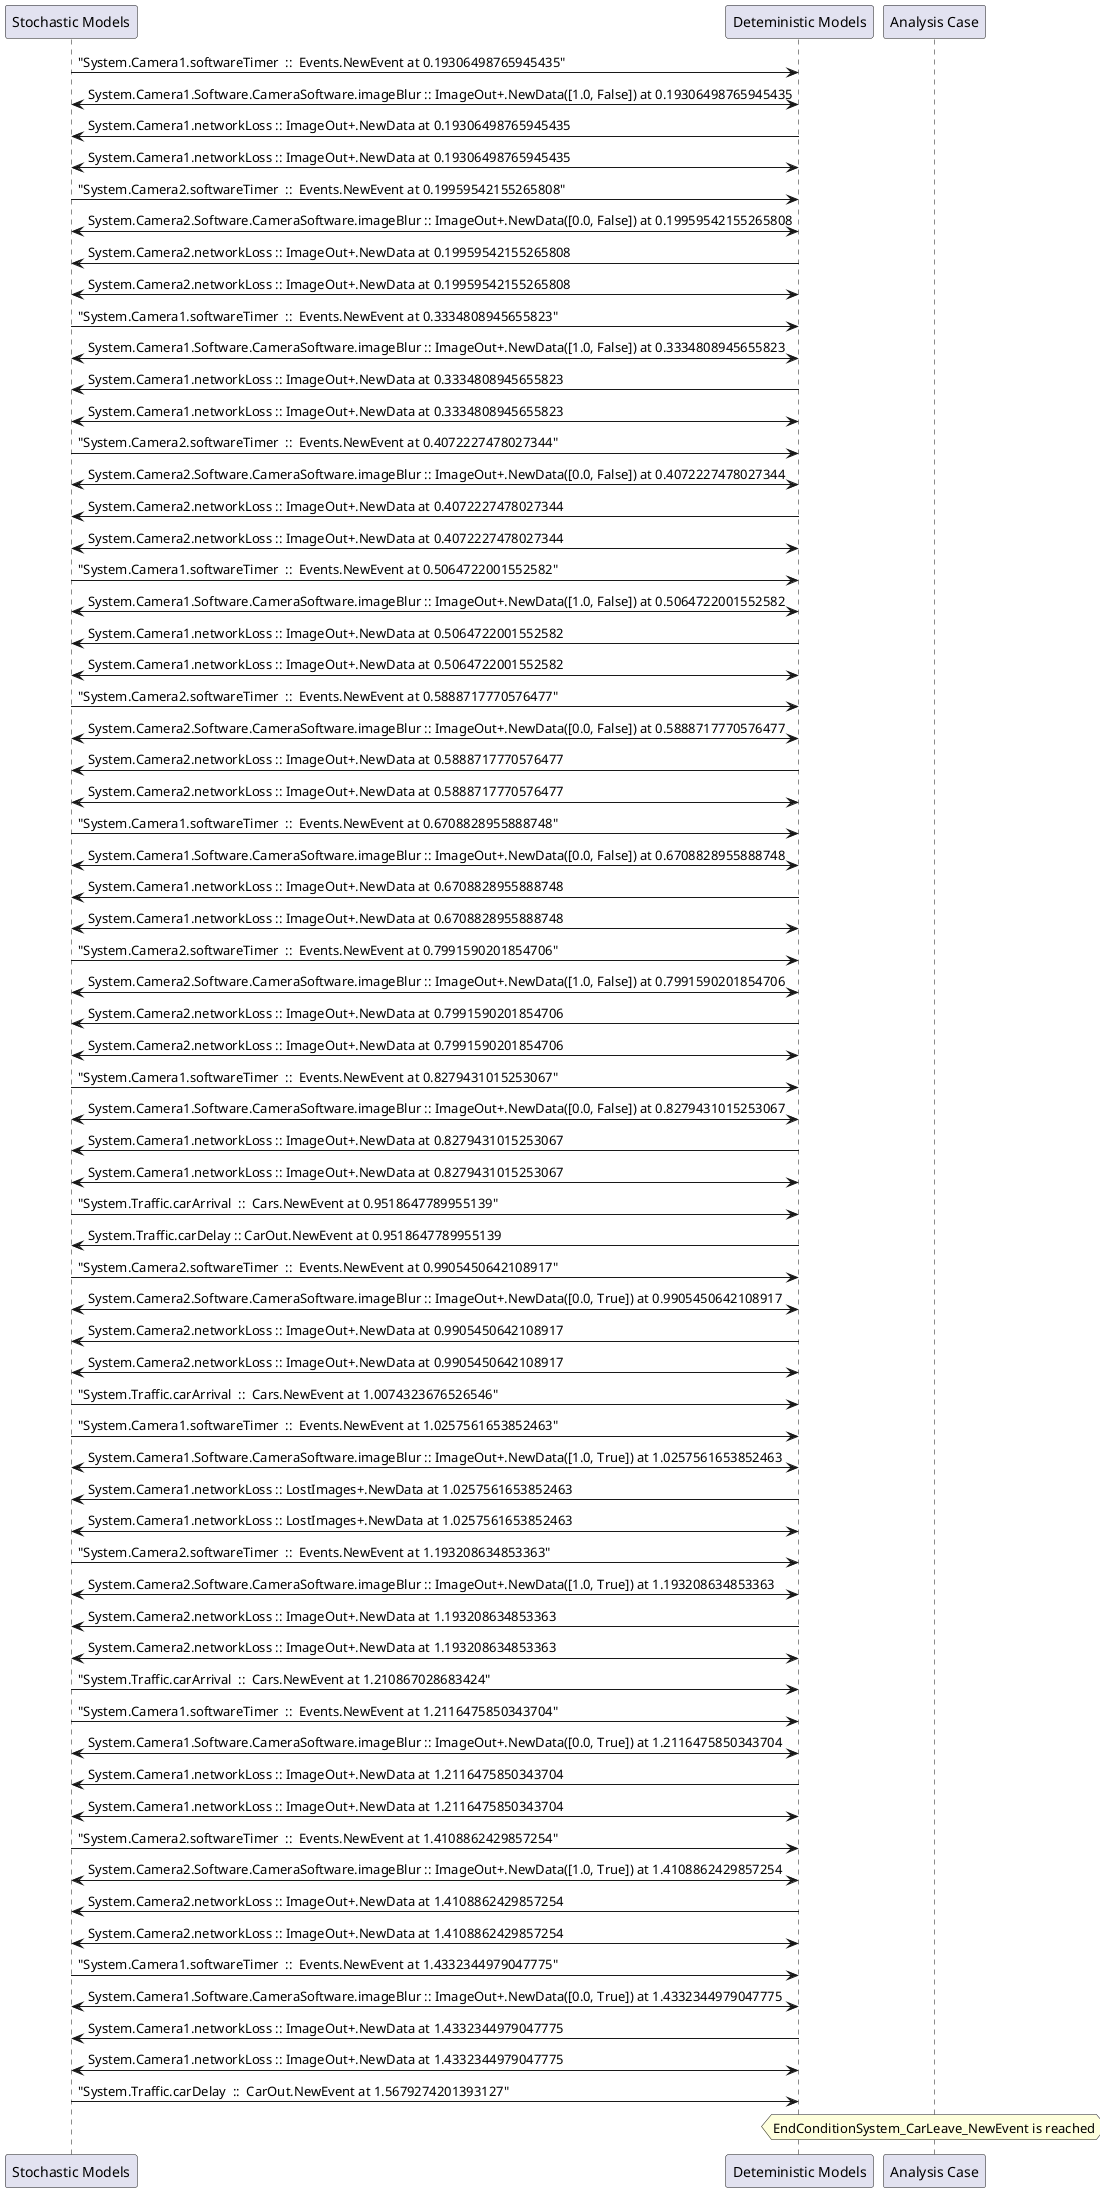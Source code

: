 
	@startuml
	participant "Stochastic Models" as stochmodel
	participant "Deteministic Models" as detmodel
	participant "Analysis Case" as analysis
	{20442_stop} stochmodel -> detmodel : "System.Camera1.softwareTimer  ::  Events.NewEvent at 0.19306498765945435"
detmodel <-> stochmodel : System.Camera1.Software.CameraSoftware.imageBlur :: ImageOut+.NewData([1.0, False]) at 0.19306498765945435
detmodel -> stochmodel : System.Camera1.networkLoss :: ImageOut+.NewData at 0.19306498765945435
detmodel <-> stochmodel : System.Camera1.networkLoss :: ImageOut+.NewData at 0.19306498765945435
{20458_stop} stochmodel -> detmodel : "System.Camera2.softwareTimer  ::  Events.NewEvent at 0.19959542155265808"
detmodel <-> stochmodel : System.Camera2.Software.CameraSoftware.imageBlur :: ImageOut+.NewData([0.0, False]) at 0.19959542155265808
detmodel -> stochmodel : System.Camera2.networkLoss :: ImageOut+.NewData at 0.19959542155265808
detmodel <-> stochmodel : System.Camera2.networkLoss :: ImageOut+.NewData at 0.19959542155265808
{20443_stop} stochmodel -> detmodel : "System.Camera1.softwareTimer  ::  Events.NewEvent at 0.3334808945655823"
detmodel <-> stochmodel : System.Camera1.Software.CameraSoftware.imageBlur :: ImageOut+.NewData([1.0, False]) at 0.3334808945655823
detmodel -> stochmodel : System.Camera1.networkLoss :: ImageOut+.NewData at 0.3334808945655823
detmodel <-> stochmodel : System.Camera1.networkLoss :: ImageOut+.NewData at 0.3334808945655823
{20459_stop} stochmodel -> detmodel : "System.Camera2.softwareTimer  ::  Events.NewEvent at 0.4072227478027344"
detmodel <-> stochmodel : System.Camera2.Software.CameraSoftware.imageBlur :: ImageOut+.NewData([0.0, False]) at 0.4072227478027344
detmodel -> stochmodel : System.Camera2.networkLoss :: ImageOut+.NewData at 0.4072227478027344
detmodel <-> stochmodel : System.Camera2.networkLoss :: ImageOut+.NewData at 0.4072227478027344
{20444_stop} stochmodel -> detmodel : "System.Camera1.softwareTimer  ::  Events.NewEvent at 0.5064722001552582"
detmodel <-> stochmodel : System.Camera1.Software.CameraSoftware.imageBlur :: ImageOut+.NewData([1.0, False]) at 0.5064722001552582
detmodel -> stochmodel : System.Camera1.networkLoss :: ImageOut+.NewData at 0.5064722001552582
detmodel <-> stochmodel : System.Camera1.networkLoss :: ImageOut+.NewData at 0.5064722001552582
{20460_stop} stochmodel -> detmodel : "System.Camera2.softwareTimer  ::  Events.NewEvent at 0.5888717770576477"
detmodel <-> stochmodel : System.Camera2.Software.CameraSoftware.imageBlur :: ImageOut+.NewData([0.0, False]) at 0.5888717770576477
detmodel -> stochmodel : System.Camera2.networkLoss :: ImageOut+.NewData at 0.5888717770576477
detmodel <-> stochmodel : System.Camera2.networkLoss :: ImageOut+.NewData at 0.5888717770576477
{20445_stop} stochmodel -> detmodel : "System.Camera1.softwareTimer  ::  Events.NewEvent at 0.6708828955888748"
detmodel <-> stochmodel : System.Camera1.Software.CameraSoftware.imageBlur :: ImageOut+.NewData([0.0, False]) at 0.6708828955888748
detmodel -> stochmodel : System.Camera1.networkLoss :: ImageOut+.NewData at 0.6708828955888748
detmodel <-> stochmodel : System.Camera1.networkLoss :: ImageOut+.NewData at 0.6708828955888748
{20461_stop} stochmodel -> detmodel : "System.Camera2.softwareTimer  ::  Events.NewEvent at 0.7991590201854706"
detmodel <-> stochmodel : System.Camera2.Software.CameraSoftware.imageBlur :: ImageOut+.NewData([1.0, False]) at 0.7991590201854706
detmodel -> stochmodel : System.Camera2.networkLoss :: ImageOut+.NewData at 0.7991590201854706
detmodel <-> stochmodel : System.Camera2.networkLoss :: ImageOut+.NewData at 0.7991590201854706
{20446_stop} stochmodel -> detmodel : "System.Camera1.softwareTimer  ::  Events.NewEvent at 0.8279431015253067"
detmodel <-> stochmodel : System.Camera1.Software.CameraSoftware.imageBlur :: ImageOut+.NewData([0.0, False]) at 0.8279431015253067
detmodel -> stochmodel : System.Camera1.networkLoss :: ImageOut+.NewData at 0.8279431015253067
detmodel <-> stochmodel : System.Camera1.networkLoss :: ImageOut+.NewData at 0.8279431015253067
{20473_stop} stochmodel -> detmodel : "System.Traffic.carArrival  ::  Cars.NewEvent at 0.9518647789955139"
{20483_start} detmodel -> stochmodel : System.Traffic.carDelay :: CarOut.NewEvent at 0.9518647789955139
{20462_stop} stochmodel -> detmodel : "System.Camera2.softwareTimer  ::  Events.NewEvent at 0.9905450642108917"
detmodel <-> stochmodel : System.Camera2.Software.CameraSoftware.imageBlur :: ImageOut+.NewData([0.0, True]) at 0.9905450642108917
detmodel -> stochmodel : System.Camera2.networkLoss :: ImageOut+.NewData at 0.9905450642108917
detmodel <-> stochmodel : System.Camera2.networkLoss :: ImageOut+.NewData at 0.9905450642108917
{20474_stop} stochmodel -> detmodel : "System.Traffic.carArrival  ::  Cars.NewEvent at 1.0074323676526546"
{20447_stop} stochmodel -> detmodel : "System.Camera1.softwareTimer  ::  Events.NewEvent at 1.0257561653852463"
detmodel <-> stochmodel : System.Camera1.Software.CameraSoftware.imageBlur :: ImageOut+.NewData([1.0, True]) at 1.0257561653852463
detmodel -> stochmodel : System.Camera1.networkLoss :: LostImages+.NewData at 1.0257561653852463
detmodel <-> stochmodel : System.Camera1.networkLoss :: LostImages+.NewData at 1.0257561653852463
{20463_stop} stochmodel -> detmodel : "System.Camera2.softwareTimer  ::  Events.NewEvent at 1.193208634853363"
detmodel <-> stochmodel : System.Camera2.Software.CameraSoftware.imageBlur :: ImageOut+.NewData([1.0, True]) at 1.193208634853363
detmodel -> stochmodel : System.Camera2.networkLoss :: ImageOut+.NewData at 1.193208634853363
detmodel <-> stochmodel : System.Camera2.networkLoss :: ImageOut+.NewData at 1.193208634853363
{20475_stop} stochmodel -> detmodel : "System.Traffic.carArrival  ::  Cars.NewEvent at 1.210867028683424"
{20448_stop} stochmodel -> detmodel : "System.Camera1.softwareTimer  ::  Events.NewEvent at 1.2116475850343704"
detmodel <-> stochmodel : System.Camera1.Software.CameraSoftware.imageBlur :: ImageOut+.NewData([0.0, True]) at 1.2116475850343704
detmodel -> stochmodel : System.Camera1.networkLoss :: ImageOut+.NewData at 1.2116475850343704
detmodel <-> stochmodel : System.Camera1.networkLoss :: ImageOut+.NewData at 1.2116475850343704
{20464_stop} stochmodel -> detmodel : "System.Camera2.softwareTimer  ::  Events.NewEvent at 1.4108862429857254"
detmodel <-> stochmodel : System.Camera2.Software.CameraSoftware.imageBlur :: ImageOut+.NewData([1.0, True]) at 1.4108862429857254
detmodel -> stochmodel : System.Camera2.networkLoss :: ImageOut+.NewData at 1.4108862429857254
detmodel <-> stochmodel : System.Camera2.networkLoss :: ImageOut+.NewData at 1.4108862429857254
{20449_stop} stochmodel -> detmodel : "System.Camera1.softwareTimer  ::  Events.NewEvent at 1.4332344979047775"
detmodel <-> stochmodel : System.Camera1.Software.CameraSoftware.imageBlur :: ImageOut+.NewData([0.0, True]) at 1.4332344979047775
detmodel -> stochmodel : System.Camera1.networkLoss :: ImageOut+.NewData at 1.4332344979047775
detmodel <-> stochmodel : System.Camera1.networkLoss :: ImageOut+.NewData at 1.4332344979047775
{20483_stop} stochmodel -> detmodel : "System.Traffic.carDelay  ::  CarOut.NewEvent at 1.5679274201393127"
{20483_start} <-> {20483_stop} : delay
hnote over analysis 
EndConditionSystem_CarLeave_NewEvent is reached
endnote
@enduml